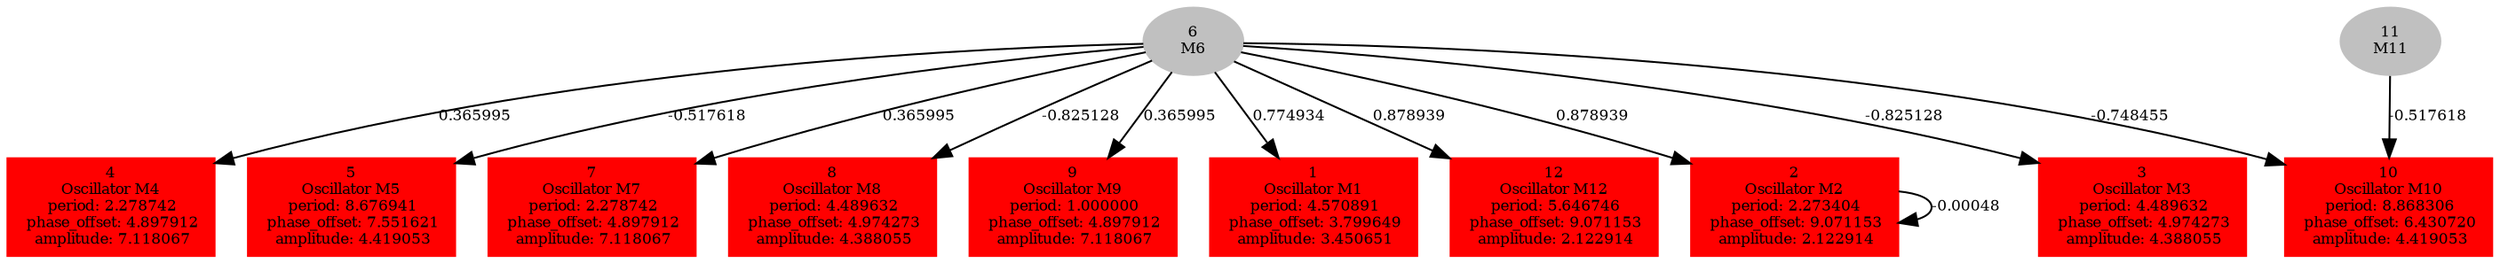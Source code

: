  digraph g{ forcelabels=true;
1 [label=<1<BR />Oscillator M1<BR /> period: 4.570891<BR /> phase_offset: 3.799649<BR /> amplitude: 3.450651>, shape=box,color=red,style=filled,fontsize=8];2 [label=<2<BR />Oscillator M2<BR /> period: 2.273404<BR /> phase_offset: 9.071153<BR /> amplitude: 2.122914>, shape=box,color=red,style=filled,fontsize=8];3 [label=<3<BR />Oscillator M3<BR /> period: 4.489632<BR /> phase_offset: 4.974273<BR /> amplitude: 4.388055>, shape=box,color=red,style=filled,fontsize=8];4 [label=<4<BR />Oscillator M4<BR /> period: 2.278742<BR /> phase_offset: 4.897912<BR /> amplitude: 7.118067>, shape=box,color=red,style=filled,fontsize=8];5 [label=<5<BR />Oscillator M5<BR /> period: 8.676941<BR /> phase_offset: 7.551621<BR /> amplitude: 4.419053>, shape=box,color=red,style=filled,fontsize=8];6[label=<6<BR/>M6>,color="grey",style=filled,fontsize=8];
7 [label=<7<BR />Oscillator M7<BR /> period: 2.278742<BR /> phase_offset: 4.897912<BR /> amplitude: 7.118067>, shape=box,color=red,style=filled,fontsize=8];8 [label=<8<BR />Oscillator M8<BR /> period: 4.489632<BR /> phase_offset: 4.974273<BR /> amplitude: 4.388055>, shape=box,color=red,style=filled,fontsize=8];9 [label=<9<BR />Oscillator M9<BR /> period: 1.000000<BR /> phase_offset: 4.897912<BR /> amplitude: 7.118067>, shape=box,color=red,style=filled,fontsize=8];10 [label=<10<BR />Oscillator M10<BR /> period: 8.868306<BR /> phase_offset: 6.430720<BR /> amplitude: 4.419053>, shape=box,color=red,style=filled,fontsize=8];11[label=<11<BR/>M11>,color="grey",style=filled,fontsize=8];
12 [label=<12<BR />Oscillator M12<BR /> period: 5.646746<BR /> phase_offset: 9.071153<BR /> amplitude: 2.122914>, shape=box,color=red,style=filled,fontsize=8];2 -> 2[label="-0.00048 ",fontsize="8"];
6 -> 1[label="0.774934 ",fontsize="8"];
6 -> 2[label="0.878939 ",fontsize="8"];
6 -> 3[label="-0.825128 ",fontsize="8"];
6 -> 4[label="0.365995 ",fontsize="8"];
6 -> 5[label="-0.517618 ",fontsize="8"];
6 -> 7[label="0.365995 ",fontsize="8"];
6 -> 8[label="-0.825128 ",fontsize="8"];
6 -> 9[label="0.365995 ",fontsize="8"];
6 -> 10[label="-0.748455 ",fontsize="8"];
6 -> 12[label="0.878939 ",fontsize="8"];
11 -> 10[label="-0.517618 ",fontsize="8"];
 }
